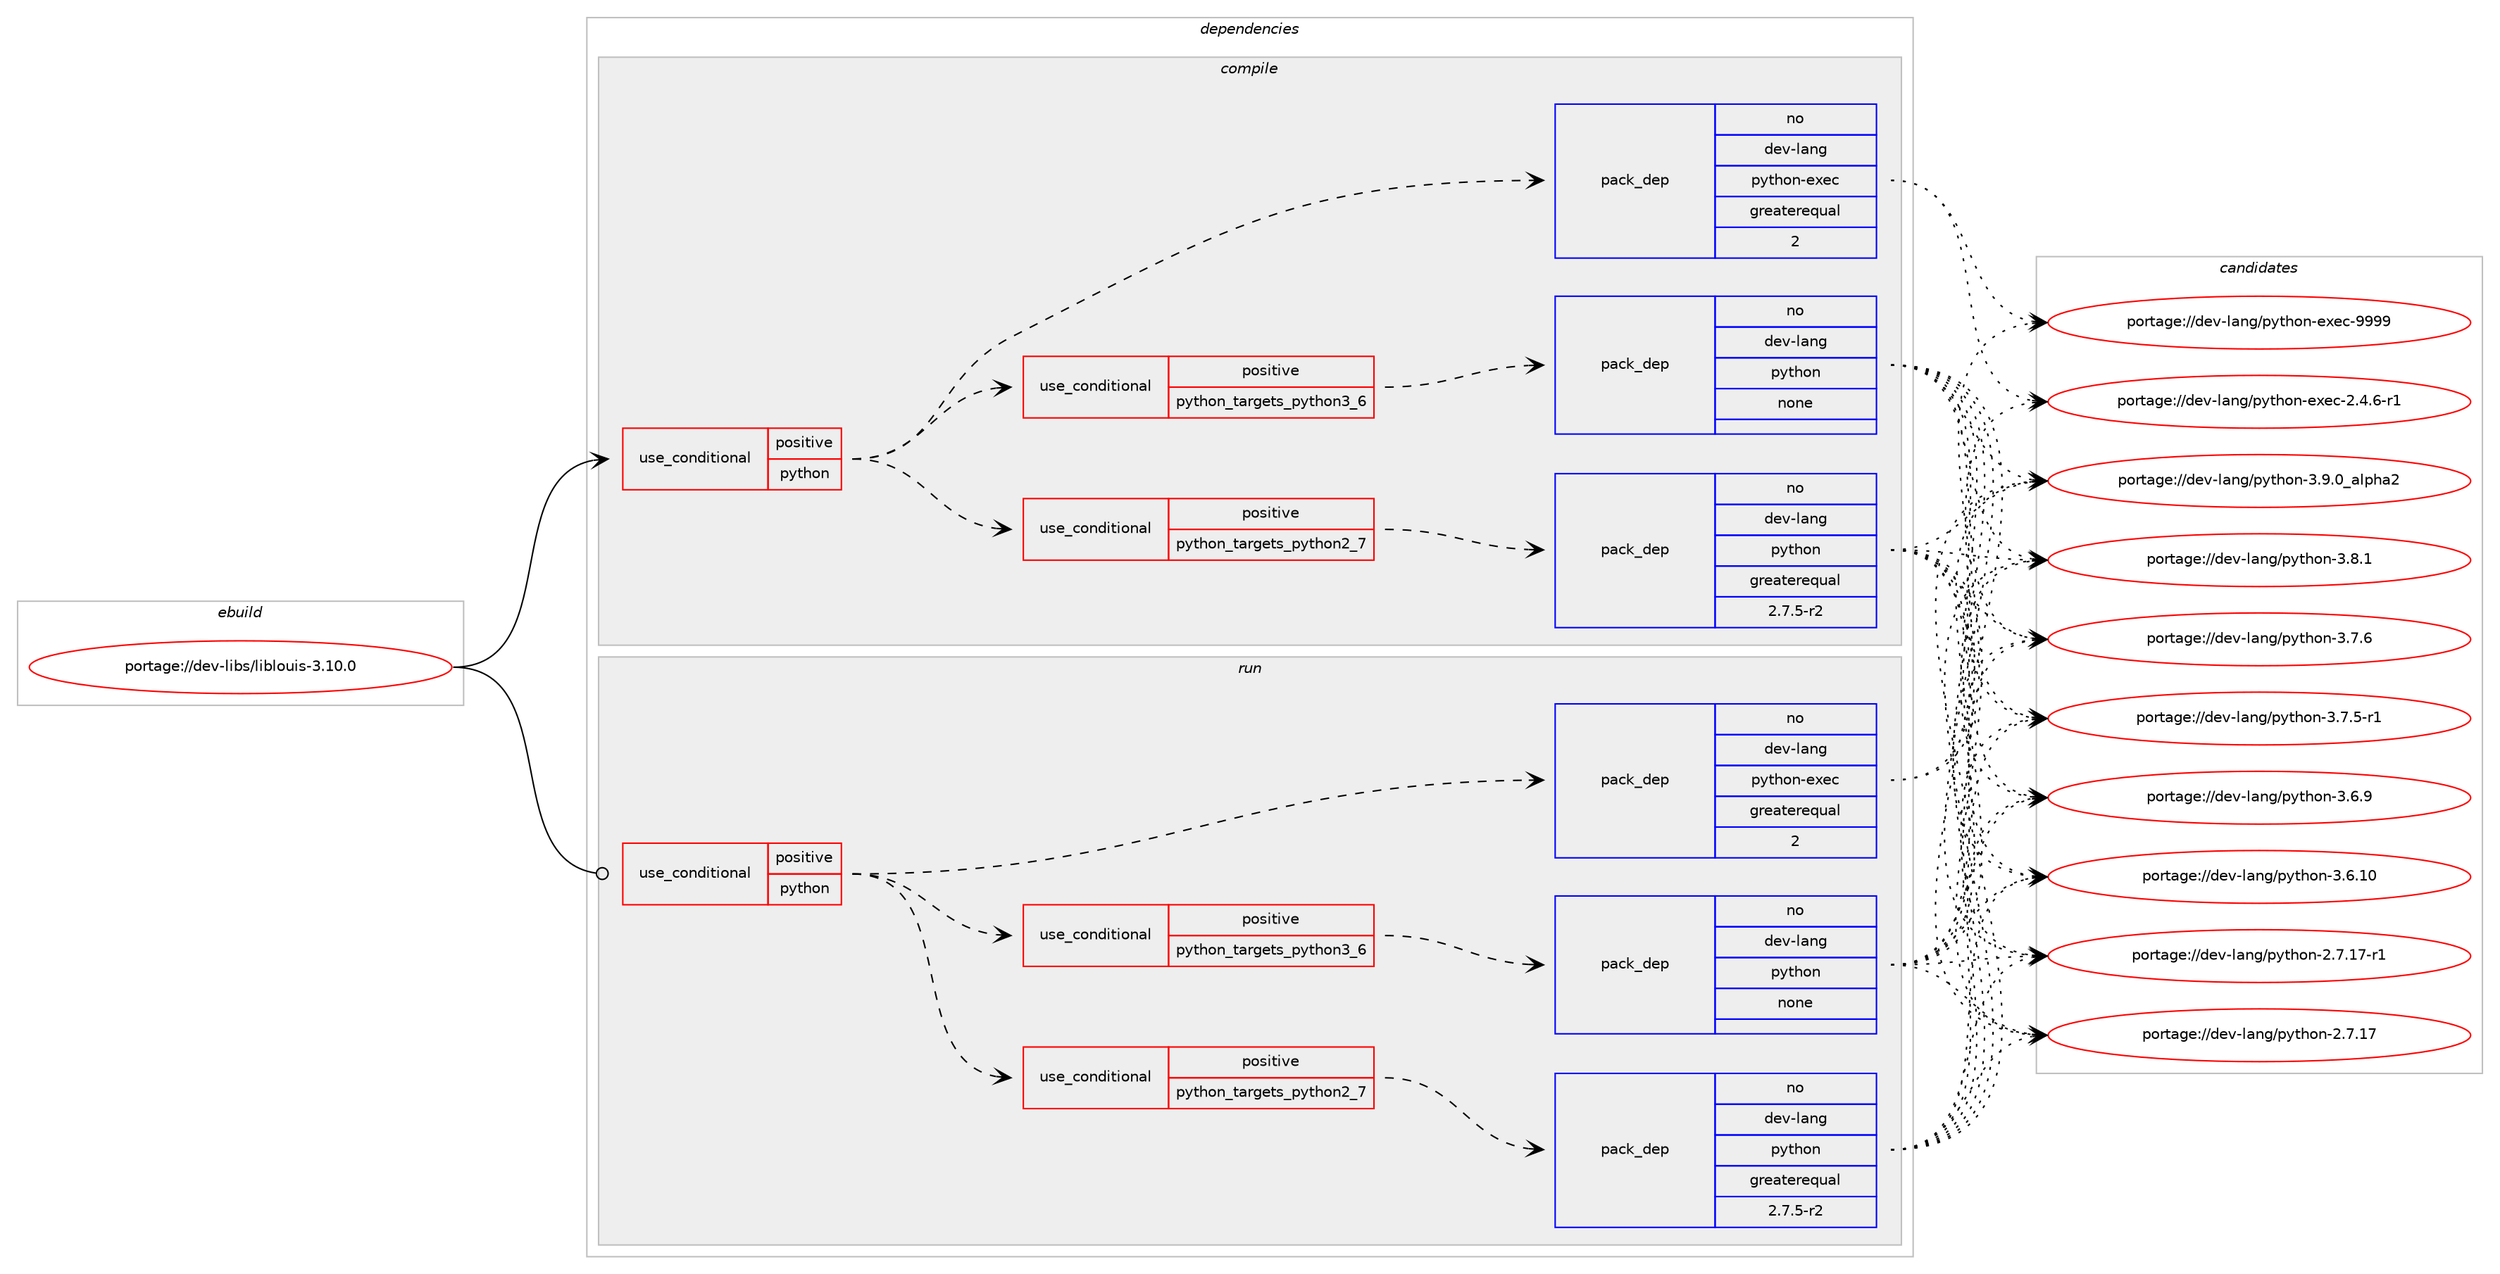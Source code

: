digraph prolog {

# *************
# Graph options
# *************

newrank=true;
concentrate=true;
compound=true;
graph [rankdir=LR,fontname=Helvetica,fontsize=10,ranksep=1.5];#, ranksep=2.5, nodesep=0.2];
edge  [arrowhead=vee];
node  [fontname=Helvetica,fontsize=10];

# **********
# The ebuild
# **********

subgraph cluster_leftcol {
color=gray;
rank=same;
label=<<i>ebuild</i>>;
id [label="portage://dev-libs/liblouis-3.10.0", color=red, width=4, href="../dev-libs/liblouis-3.10.0.svg"];
}

# ****************
# The dependencies
# ****************

subgraph cluster_midcol {
color=gray;
label=<<i>dependencies</i>>;
subgraph cluster_compile {
fillcolor="#eeeeee";
style=filled;
label=<<i>compile</i>>;
subgraph cond125184 {
dependency511874 [label=<<TABLE BORDER="0" CELLBORDER="1" CELLSPACING="0" CELLPADDING="4"><TR><TD ROWSPAN="3" CELLPADDING="10">use_conditional</TD></TR><TR><TD>positive</TD></TR><TR><TD>python</TD></TR></TABLE>>, shape=none, color=red];
subgraph cond125185 {
dependency511875 [label=<<TABLE BORDER="0" CELLBORDER="1" CELLSPACING="0" CELLPADDING="4"><TR><TD ROWSPAN="3" CELLPADDING="10">use_conditional</TD></TR><TR><TD>positive</TD></TR><TR><TD>python_targets_python2_7</TD></TR></TABLE>>, shape=none, color=red];
subgraph pack381435 {
dependency511876 [label=<<TABLE BORDER="0" CELLBORDER="1" CELLSPACING="0" CELLPADDING="4" WIDTH="220"><TR><TD ROWSPAN="6" CELLPADDING="30">pack_dep</TD></TR><TR><TD WIDTH="110">no</TD></TR><TR><TD>dev-lang</TD></TR><TR><TD>python</TD></TR><TR><TD>greaterequal</TD></TR><TR><TD>2.7.5-r2</TD></TR></TABLE>>, shape=none, color=blue];
}
dependency511875:e -> dependency511876:w [weight=20,style="dashed",arrowhead="vee"];
}
dependency511874:e -> dependency511875:w [weight=20,style="dashed",arrowhead="vee"];
subgraph cond125186 {
dependency511877 [label=<<TABLE BORDER="0" CELLBORDER="1" CELLSPACING="0" CELLPADDING="4"><TR><TD ROWSPAN="3" CELLPADDING="10">use_conditional</TD></TR><TR><TD>positive</TD></TR><TR><TD>python_targets_python3_6</TD></TR></TABLE>>, shape=none, color=red];
subgraph pack381436 {
dependency511878 [label=<<TABLE BORDER="0" CELLBORDER="1" CELLSPACING="0" CELLPADDING="4" WIDTH="220"><TR><TD ROWSPAN="6" CELLPADDING="30">pack_dep</TD></TR><TR><TD WIDTH="110">no</TD></TR><TR><TD>dev-lang</TD></TR><TR><TD>python</TD></TR><TR><TD>none</TD></TR><TR><TD></TD></TR></TABLE>>, shape=none, color=blue];
}
dependency511877:e -> dependency511878:w [weight=20,style="dashed",arrowhead="vee"];
}
dependency511874:e -> dependency511877:w [weight=20,style="dashed",arrowhead="vee"];
subgraph pack381437 {
dependency511879 [label=<<TABLE BORDER="0" CELLBORDER="1" CELLSPACING="0" CELLPADDING="4" WIDTH="220"><TR><TD ROWSPAN="6" CELLPADDING="30">pack_dep</TD></TR><TR><TD WIDTH="110">no</TD></TR><TR><TD>dev-lang</TD></TR><TR><TD>python-exec</TD></TR><TR><TD>greaterequal</TD></TR><TR><TD>2</TD></TR></TABLE>>, shape=none, color=blue];
}
dependency511874:e -> dependency511879:w [weight=20,style="dashed",arrowhead="vee"];
}
id:e -> dependency511874:w [weight=20,style="solid",arrowhead="vee"];
}
subgraph cluster_compileandrun {
fillcolor="#eeeeee";
style=filled;
label=<<i>compile and run</i>>;
}
subgraph cluster_run {
fillcolor="#eeeeee";
style=filled;
label=<<i>run</i>>;
subgraph cond125187 {
dependency511880 [label=<<TABLE BORDER="0" CELLBORDER="1" CELLSPACING="0" CELLPADDING="4"><TR><TD ROWSPAN="3" CELLPADDING="10">use_conditional</TD></TR><TR><TD>positive</TD></TR><TR><TD>python</TD></TR></TABLE>>, shape=none, color=red];
subgraph cond125188 {
dependency511881 [label=<<TABLE BORDER="0" CELLBORDER="1" CELLSPACING="0" CELLPADDING="4"><TR><TD ROWSPAN="3" CELLPADDING="10">use_conditional</TD></TR><TR><TD>positive</TD></TR><TR><TD>python_targets_python2_7</TD></TR></TABLE>>, shape=none, color=red];
subgraph pack381438 {
dependency511882 [label=<<TABLE BORDER="0" CELLBORDER="1" CELLSPACING="0" CELLPADDING="4" WIDTH="220"><TR><TD ROWSPAN="6" CELLPADDING="30">pack_dep</TD></TR><TR><TD WIDTH="110">no</TD></TR><TR><TD>dev-lang</TD></TR><TR><TD>python</TD></TR><TR><TD>greaterequal</TD></TR><TR><TD>2.7.5-r2</TD></TR></TABLE>>, shape=none, color=blue];
}
dependency511881:e -> dependency511882:w [weight=20,style="dashed",arrowhead="vee"];
}
dependency511880:e -> dependency511881:w [weight=20,style="dashed",arrowhead="vee"];
subgraph cond125189 {
dependency511883 [label=<<TABLE BORDER="0" CELLBORDER="1" CELLSPACING="0" CELLPADDING="4"><TR><TD ROWSPAN="3" CELLPADDING="10">use_conditional</TD></TR><TR><TD>positive</TD></TR><TR><TD>python_targets_python3_6</TD></TR></TABLE>>, shape=none, color=red];
subgraph pack381439 {
dependency511884 [label=<<TABLE BORDER="0" CELLBORDER="1" CELLSPACING="0" CELLPADDING="4" WIDTH="220"><TR><TD ROWSPAN="6" CELLPADDING="30">pack_dep</TD></TR><TR><TD WIDTH="110">no</TD></TR><TR><TD>dev-lang</TD></TR><TR><TD>python</TD></TR><TR><TD>none</TD></TR><TR><TD></TD></TR></TABLE>>, shape=none, color=blue];
}
dependency511883:e -> dependency511884:w [weight=20,style="dashed",arrowhead="vee"];
}
dependency511880:e -> dependency511883:w [weight=20,style="dashed",arrowhead="vee"];
subgraph pack381440 {
dependency511885 [label=<<TABLE BORDER="0" CELLBORDER="1" CELLSPACING="0" CELLPADDING="4" WIDTH="220"><TR><TD ROWSPAN="6" CELLPADDING="30">pack_dep</TD></TR><TR><TD WIDTH="110">no</TD></TR><TR><TD>dev-lang</TD></TR><TR><TD>python-exec</TD></TR><TR><TD>greaterequal</TD></TR><TR><TD>2</TD></TR></TABLE>>, shape=none, color=blue];
}
dependency511880:e -> dependency511885:w [weight=20,style="dashed",arrowhead="vee"];
}
id:e -> dependency511880:w [weight=20,style="solid",arrowhead="odot"];
}
}

# **************
# The candidates
# **************

subgraph cluster_choices {
rank=same;
color=gray;
label=<<i>candidates</i>>;

subgraph choice381435 {
color=black;
nodesep=1;
choice10010111845108971101034711212111610411111045514657464895971081121049750 [label="portage://dev-lang/python-3.9.0_alpha2", color=red, width=4,href="../dev-lang/python-3.9.0_alpha2.svg"];
choice100101118451089711010347112121116104111110455146564649 [label="portage://dev-lang/python-3.8.1", color=red, width=4,href="../dev-lang/python-3.8.1.svg"];
choice100101118451089711010347112121116104111110455146554654 [label="portage://dev-lang/python-3.7.6", color=red, width=4,href="../dev-lang/python-3.7.6.svg"];
choice1001011184510897110103471121211161041111104551465546534511449 [label="portage://dev-lang/python-3.7.5-r1", color=red, width=4,href="../dev-lang/python-3.7.5-r1.svg"];
choice100101118451089711010347112121116104111110455146544657 [label="portage://dev-lang/python-3.6.9", color=red, width=4,href="../dev-lang/python-3.6.9.svg"];
choice10010111845108971101034711212111610411111045514654464948 [label="portage://dev-lang/python-3.6.10", color=red, width=4,href="../dev-lang/python-3.6.10.svg"];
choice100101118451089711010347112121116104111110455046554649554511449 [label="portage://dev-lang/python-2.7.17-r1", color=red, width=4,href="../dev-lang/python-2.7.17-r1.svg"];
choice10010111845108971101034711212111610411111045504655464955 [label="portage://dev-lang/python-2.7.17", color=red, width=4,href="../dev-lang/python-2.7.17.svg"];
dependency511876:e -> choice10010111845108971101034711212111610411111045514657464895971081121049750:w [style=dotted,weight="100"];
dependency511876:e -> choice100101118451089711010347112121116104111110455146564649:w [style=dotted,weight="100"];
dependency511876:e -> choice100101118451089711010347112121116104111110455146554654:w [style=dotted,weight="100"];
dependency511876:e -> choice1001011184510897110103471121211161041111104551465546534511449:w [style=dotted,weight="100"];
dependency511876:e -> choice100101118451089711010347112121116104111110455146544657:w [style=dotted,weight="100"];
dependency511876:e -> choice10010111845108971101034711212111610411111045514654464948:w [style=dotted,weight="100"];
dependency511876:e -> choice100101118451089711010347112121116104111110455046554649554511449:w [style=dotted,weight="100"];
dependency511876:e -> choice10010111845108971101034711212111610411111045504655464955:w [style=dotted,weight="100"];
}
subgraph choice381436 {
color=black;
nodesep=1;
choice10010111845108971101034711212111610411111045514657464895971081121049750 [label="portage://dev-lang/python-3.9.0_alpha2", color=red, width=4,href="../dev-lang/python-3.9.0_alpha2.svg"];
choice100101118451089711010347112121116104111110455146564649 [label="portage://dev-lang/python-3.8.1", color=red, width=4,href="../dev-lang/python-3.8.1.svg"];
choice100101118451089711010347112121116104111110455146554654 [label="portage://dev-lang/python-3.7.6", color=red, width=4,href="../dev-lang/python-3.7.6.svg"];
choice1001011184510897110103471121211161041111104551465546534511449 [label="portage://dev-lang/python-3.7.5-r1", color=red, width=4,href="../dev-lang/python-3.7.5-r1.svg"];
choice100101118451089711010347112121116104111110455146544657 [label="portage://dev-lang/python-3.6.9", color=red, width=4,href="../dev-lang/python-3.6.9.svg"];
choice10010111845108971101034711212111610411111045514654464948 [label="portage://dev-lang/python-3.6.10", color=red, width=4,href="../dev-lang/python-3.6.10.svg"];
choice100101118451089711010347112121116104111110455046554649554511449 [label="portage://dev-lang/python-2.7.17-r1", color=red, width=4,href="../dev-lang/python-2.7.17-r1.svg"];
choice10010111845108971101034711212111610411111045504655464955 [label="portage://dev-lang/python-2.7.17", color=red, width=4,href="../dev-lang/python-2.7.17.svg"];
dependency511878:e -> choice10010111845108971101034711212111610411111045514657464895971081121049750:w [style=dotted,weight="100"];
dependency511878:e -> choice100101118451089711010347112121116104111110455146564649:w [style=dotted,weight="100"];
dependency511878:e -> choice100101118451089711010347112121116104111110455146554654:w [style=dotted,weight="100"];
dependency511878:e -> choice1001011184510897110103471121211161041111104551465546534511449:w [style=dotted,weight="100"];
dependency511878:e -> choice100101118451089711010347112121116104111110455146544657:w [style=dotted,weight="100"];
dependency511878:e -> choice10010111845108971101034711212111610411111045514654464948:w [style=dotted,weight="100"];
dependency511878:e -> choice100101118451089711010347112121116104111110455046554649554511449:w [style=dotted,weight="100"];
dependency511878:e -> choice10010111845108971101034711212111610411111045504655464955:w [style=dotted,weight="100"];
}
subgraph choice381437 {
color=black;
nodesep=1;
choice10010111845108971101034711212111610411111045101120101994557575757 [label="portage://dev-lang/python-exec-9999", color=red, width=4,href="../dev-lang/python-exec-9999.svg"];
choice10010111845108971101034711212111610411111045101120101994550465246544511449 [label="portage://dev-lang/python-exec-2.4.6-r1", color=red, width=4,href="../dev-lang/python-exec-2.4.6-r1.svg"];
dependency511879:e -> choice10010111845108971101034711212111610411111045101120101994557575757:w [style=dotted,weight="100"];
dependency511879:e -> choice10010111845108971101034711212111610411111045101120101994550465246544511449:w [style=dotted,weight="100"];
}
subgraph choice381438 {
color=black;
nodesep=1;
choice10010111845108971101034711212111610411111045514657464895971081121049750 [label="portage://dev-lang/python-3.9.0_alpha2", color=red, width=4,href="../dev-lang/python-3.9.0_alpha2.svg"];
choice100101118451089711010347112121116104111110455146564649 [label="portage://dev-lang/python-3.8.1", color=red, width=4,href="../dev-lang/python-3.8.1.svg"];
choice100101118451089711010347112121116104111110455146554654 [label="portage://dev-lang/python-3.7.6", color=red, width=4,href="../dev-lang/python-3.7.6.svg"];
choice1001011184510897110103471121211161041111104551465546534511449 [label="portage://dev-lang/python-3.7.5-r1", color=red, width=4,href="../dev-lang/python-3.7.5-r1.svg"];
choice100101118451089711010347112121116104111110455146544657 [label="portage://dev-lang/python-3.6.9", color=red, width=4,href="../dev-lang/python-3.6.9.svg"];
choice10010111845108971101034711212111610411111045514654464948 [label="portage://dev-lang/python-3.6.10", color=red, width=4,href="../dev-lang/python-3.6.10.svg"];
choice100101118451089711010347112121116104111110455046554649554511449 [label="portage://dev-lang/python-2.7.17-r1", color=red, width=4,href="../dev-lang/python-2.7.17-r1.svg"];
choice10010111845108971101034711212111610411111045504655464955 [label="portage://dev-lang/python-2.7.17", color=red, width=4,href="../dev-lang/python-2.7.17.svg"];
dependency511882:e -> choice10010111845108971101034711212111610411111045514657464895971081121049750:w [style=dotted,weight="100"];
dependency511882:e -> choice100101118451089711010347112121116104111110455146564649:w [style=dotted,weight="100"];
dependency511882:e -> choice100101118451089711010347112121116104111110455146554654:w [style=dotted,weight="100"];
dependency511882:e -> choice1001011184510897110103471121211161041111104551465546534511449:w [style=dotted,weight="100"];
dependency511882:e -> choice100101118451089711010347112121116104111110455146544657:w [style=dotted,weight="100"];
dependency511882:e -> choice10010111845108971101034711212111610411111045514654464948:w [style=dotted,weight="100"];
dependency511882:e -> choice100101118451089711010347112121116104111110455046554649554511449:w [style=dotted,weight="100"];
dependency511882:e -> choice10010111845108971101034711212111610411111045504655464955:w [style=dotted,weight="100"];
}
subgraph choice381439 {
color=black;
nodesep=1;
choice10010111845108971101034711212111610411111045514657464895971081121049750 [label="portage://dev-lang/python-3.9.0_alpha2", color=red, width=4,href="../dev-lang/python-3.9.0_alpha2.svg"];
choice100101118451089711010347112121116104111110455146564649 [label="portage://dev-lang/python-3.8.1", color=red, width=4,href="../dev-lang/python-3.8.1.svg"];
choice100101118451089711010347112121116104111110455146554654 [label="portage://dev-lang/python-3.7.6", color=red, width=4,href="../dev-lang/python-3.7.6.svg"];
choice1001011184510897110103471121211161041111104551465546534511449 [label="portage://dev-lang/python-3.7.5-r1", color=red, width=4,href="../dev-lang/python-3.7.5-r1.svg"];
choice100101118451089711010347112121116104111110455146544657 [label="portage://dev-lang/python-3.6.9", color=red, width=4,href="../dev-lang/python-3.6.9.svg"];
choice10010111845108971101034711212111610411111045514654464948 [label="portage://dev-lang/python-3.6.10", color=red, width=4,href="../dev-lang/python-3.6.10.svg"];
choice100101118451089711010347112121116104111110455046554649554511449 [label="portage://dev-lang/python-2.7.17-r1", color=red, width=4,href="../dev-lang/python-2.7.17-r1.svg"];
choice10010111845108971101034711212111610411111045504655464955 [label="portage://dev-lang/python-2.7.17", color=red, width=4,href="../dev-lang/python-2.7.17.svg"];
dependency511884:e -> choice10010111845108971101034711212111610411111045514657464895971081121049750:w [style=dotted,weight="100"];
dependency511884:e -> choice100101118451089711010347112121116104111110455146564649:w [style=dotted,weight="100"];
dependency511884:e -> choice100101118451089711010347112121116104111110455146554654:w [style=dotted,weight="100"];
dependency511884:e -> choice1001011184510897110103471121211161041111104551465546534511449:w [style=dotted,weight="100"];
dependency511884:e -> choice100101118451089711010347112121116104111110455146544657:w [style=dotted,weight="100"];
dependency511884:e -> choice10010111845108971101034711212111610411111045514654464948:w [style=dotted,weight="100"];
dependency511884:e -> choice100101118451089711010347112121116104111110455046554649554511449:w [style=dotted,weight="100"];
dependency511884:e -> choice10010111845108971101034711212111610411111045504655464955:w [style=dotted,weight="100"];
}
subgraph choice381440 {
color=black;
nodesep=1;
choice10010111845108971101034711212111610411111045101120101994557575757 [label="portage://dev-lang/python-exec-9999", color=red, width=4,href="../dev-lang/python-exec-9999.svg"];
choice10010111845108971101034711212111610411111045101120101994550465246544511449 [label="portage://dev-lang/python-exec-2.4.6-r1", color=red, width=4,href="../dev-lang/python-exec-2.4.6-r1.svg"];
dependency511885:e -> choice10010111845108971101034711212111610411111045101120101994557575757:w [style=dotted,weight="100"];
dependency511885:e -> choice10010111845108971101034711212111610411111045101120101994550465246544511449:w [style=dotted,weight="100"];
}
}

}

